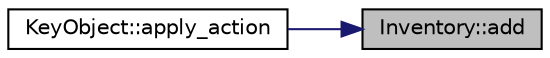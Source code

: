 digraph "Inventory::add"
{
 // LATEX_PDF_SIZE
  edge [fontname="Helvetica",fontsize="10",labelfontname="Helvetica",labelfontsize="10"];
  node [fontname="Helvetica",fontsize="10",shape=record];
  rankdir="RL";
  Node1 [label="Inventory::add",height=0.2,width=0.4,color="black", fillcolor="grey75", style="filled", fontcolor="black",tooltip=" "];
  Node1 -> Node2 [dir="back",color="midnightblue",fontsize="10",style="solid",fontname="Helvetica"];
  Node2 [label="KeyObject::apply_action",height=0.2,width=0.4,color="black", fillcolor="white", style="filled",URL="$classKeyObject.html#adeb9c8669fe325d7c1497e64691418b5",tooltip=" "];
}
